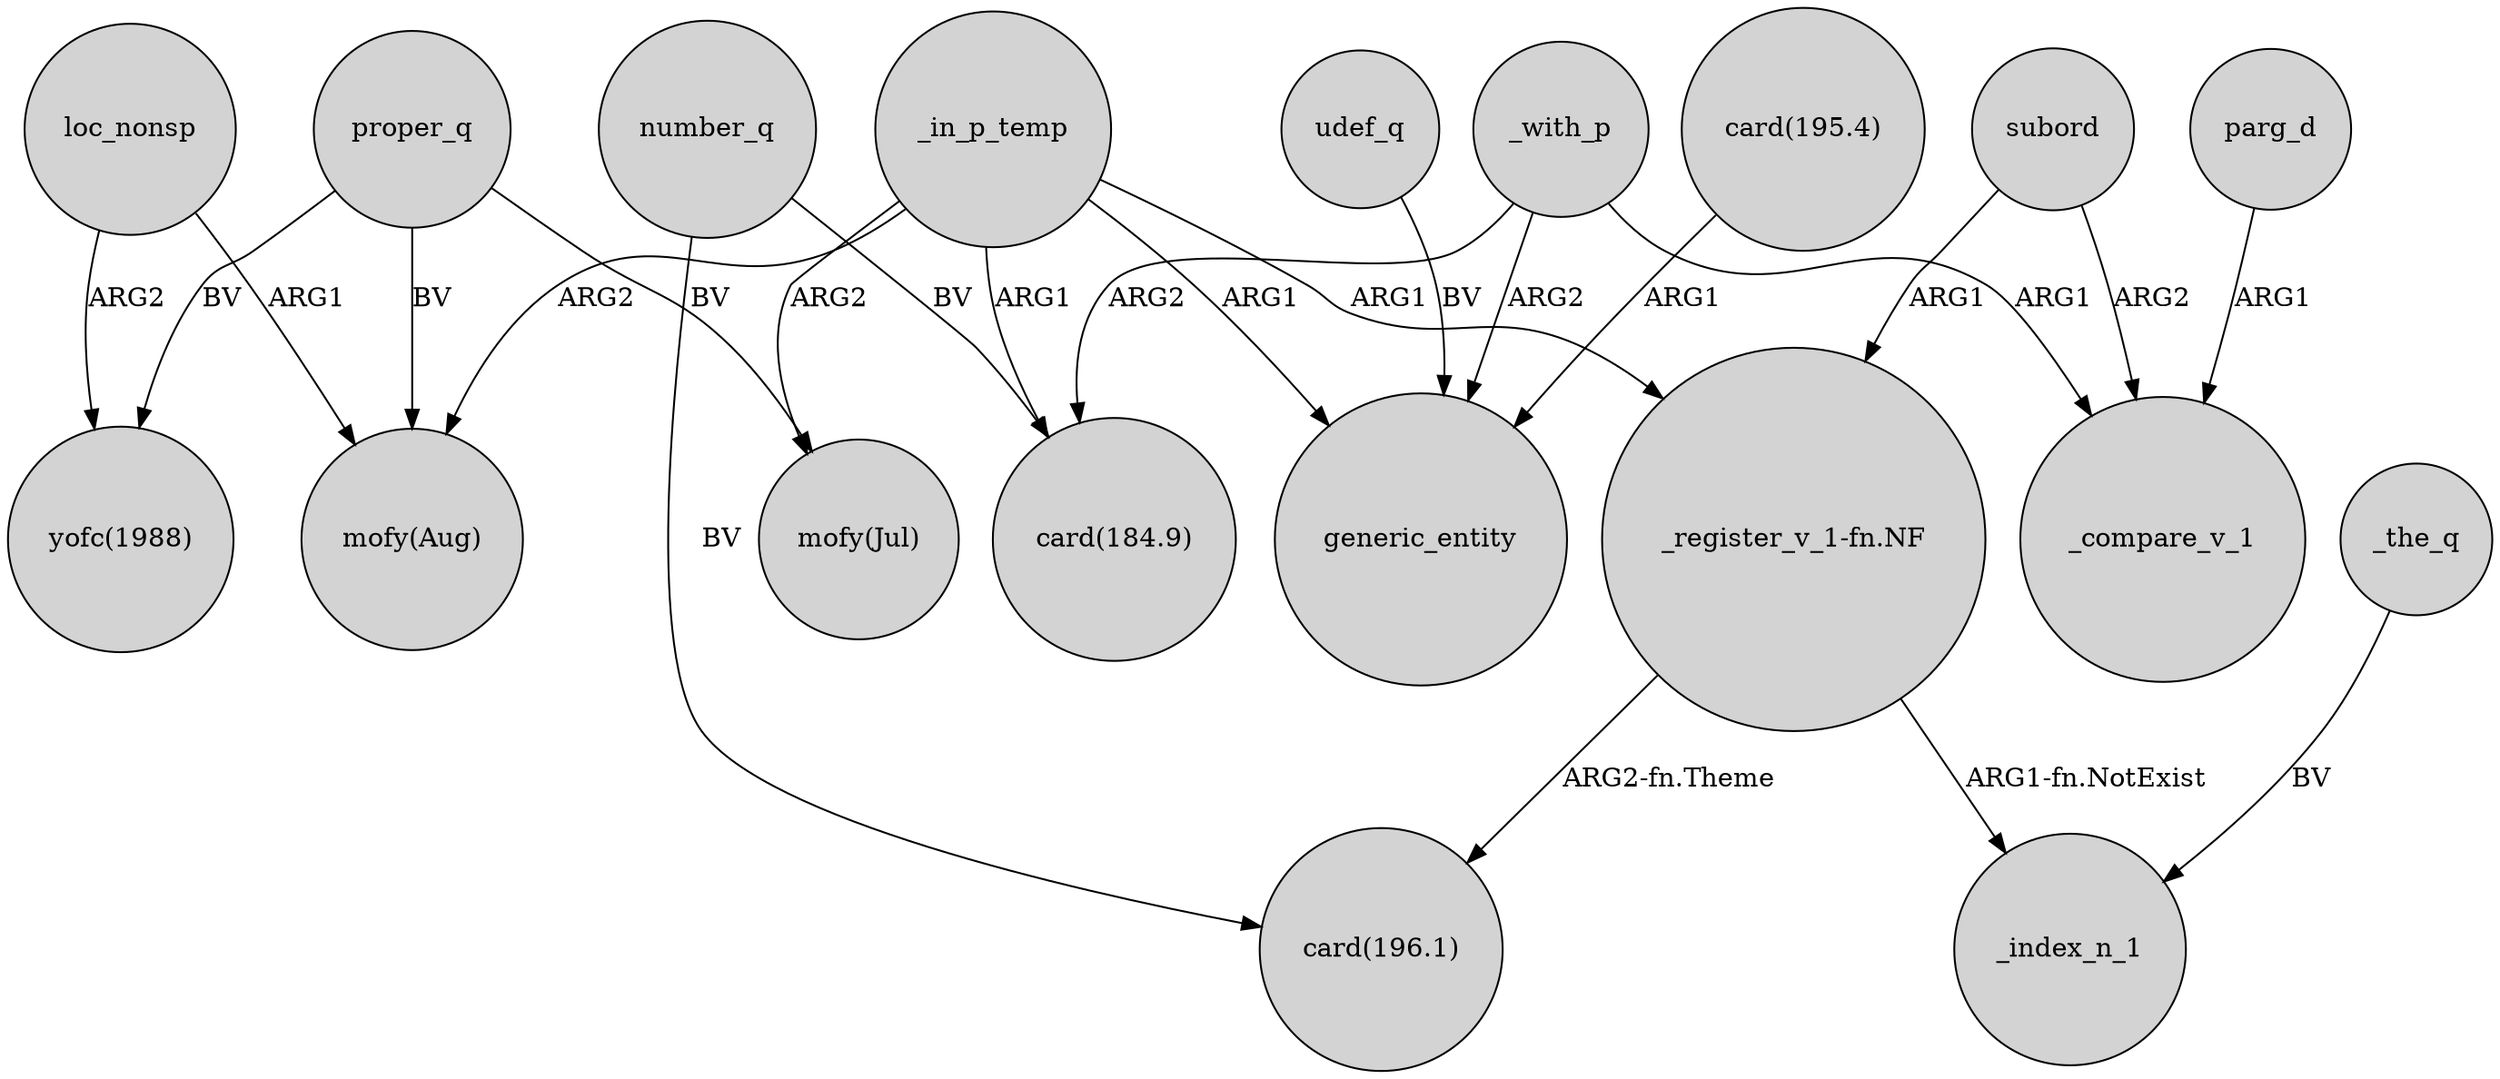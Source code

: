 digraph {
	node [shape=circle style=filled]
	"_register_v_1-fn.NF" -> "card(196.1)" [label="ARG2-fn.Theme"]
	proper_q -> "mofy(Jul)" [label=BV]
	udef_q -> generic_entity [label=BV]
	_in_p_temp -> generic_entity [label=ARG1]
	_with_p -> generic_entity [label=ARG2]
	_in_p_temp -> "_register_v_1-fn.NF" [label=ARG1]
	_with_p -> _compare_v_1 [label=ARG1]
	subord -> "_register_v_1-fn.NF" [label=ARG1]
	loc_nonsp -> "mofy(Aug)" [label=ARG1]
	number_q -> "card(196.1)" [label=BV]
	_with_p -> "card(184.9)" [label=ARG2]
	_in_p_temp -> "mofy(Jul)" [label=ARG2]
	_in_p_temp -> "mofy(Aug)" [label=ARG2]
	parg_d -> _compare_v_1 [label=ARG1]
	proper_q -> "yofc(1988)" [label=BV]
	proper_q -> "mofy(Aug)" [label=BV]
	"_register_v_1-fn.NF" -> _index_n_1 [label="ARG1-fn.NotExist"]
	"card(195.4)" -> generic_entity [label=ARG1]
	_the_q -> _index_n_1 [label=BV]
	subord -> _compare_v_1 [label=ARG2]
	_in_p_temp -> "card(184.9)" [label=ARG1]
	number_q -> "card(184.9)" [label=BV]
	loc_nonsp -> "yofc(1988)" [label=ARG2]
}
